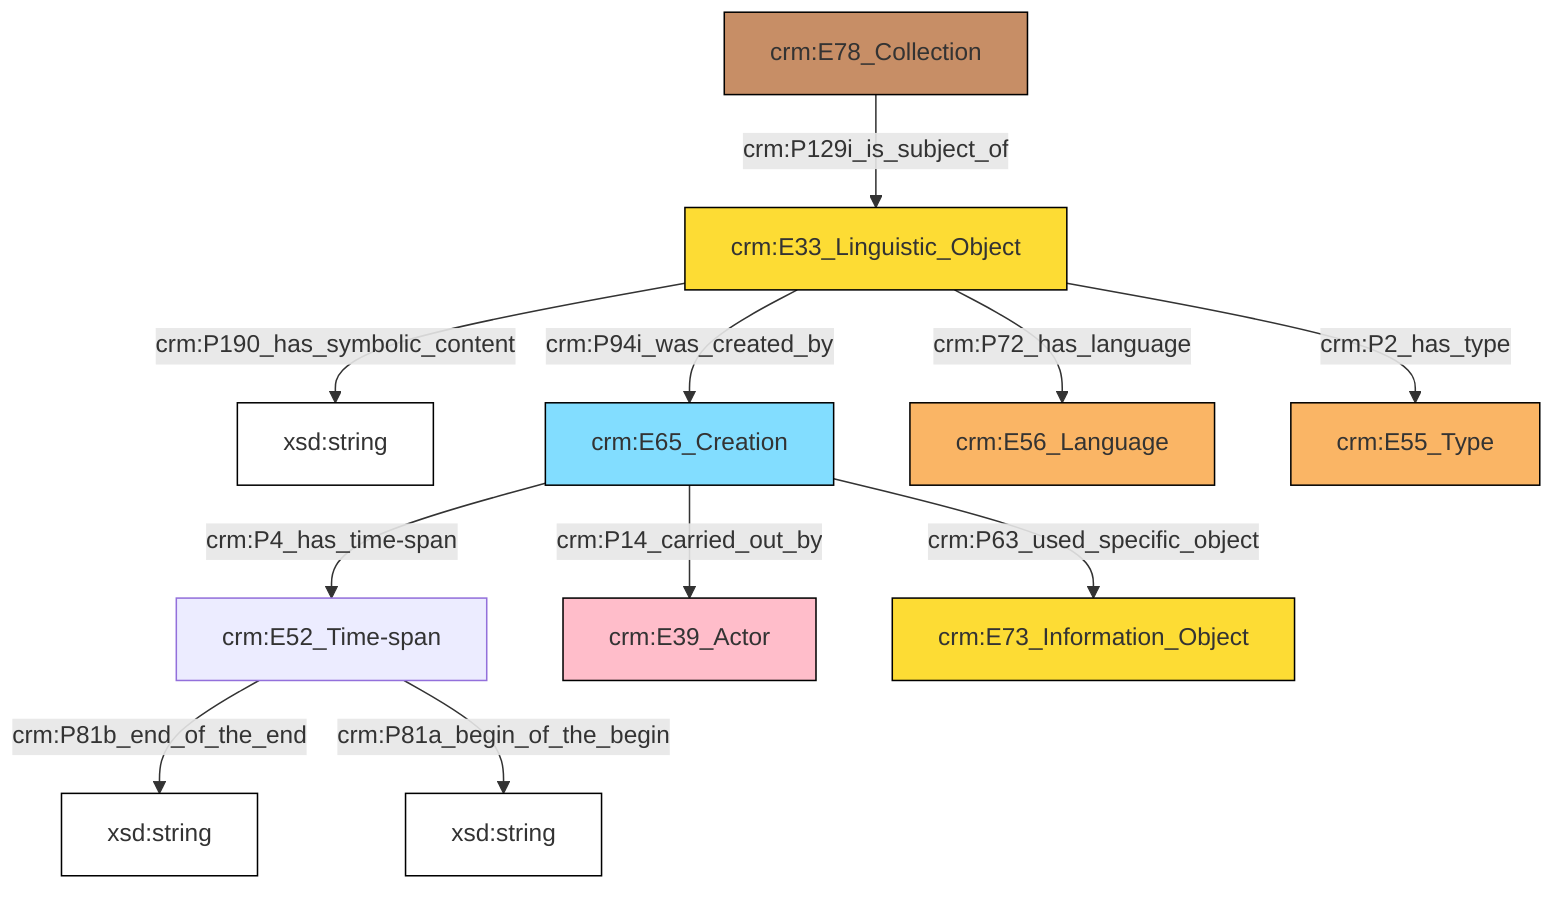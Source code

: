 flowchart TD
classDef Literal fill:#ffffff,stroke:#000000,color:;
classDef Literal_URI fill:#ffffff,stroke:#000000,color:;
classDef crm_E1_CRM_Entity fill:#ffffff,stroke:#000000,color:;
classDef crm_E1_CRM_Entity_URI fill:#ffffff,stroke:#000000,color:;
classDef crm_E2_Temporal_Entity fill:#82ddff,stroke:#000000,color:;
classDef crm_E2_Temporal_Entity_URI fill:#d2effa,stroke:#000000,color:;
classDef crm_E55_Type fill:#fab565,stroke:#000000,color:;
classDef crm_E55_Type_URI fill:#fde7ce,stroke:#000000,color:;
classDef crm_E52_Time-Span fill:#86bcc8,stroke:#000000,color:;
classDef crm_E52_Time-Span_URI fill:#dcebef,stroke:#000000,color:;
classDef crm_E41_Appellation fill:#fef3ba,stroke:#000000,color:;
classDef crm_E41_Appellation_URI fill:#fffae6,stroke:#000000,color:;
classDef crm_E53_Place fill:#94cc7d,stroke:#000000,color:;
classDef crm_E53_Place_URI fill:#e1f1da,stroke:#000000,color:;
classDef crm_E77_Persistent_Item fill:#ffffff,stroke:#000000,color:;
classDef crm_E77_Persistent_Item_URI fill:#ffffff,stroke:#000000,color:;
classDef crm_E28_Conceptual_Object fill:#fddc34,stroke:#000000,color:;
classDef crm_E28_Conceptual_Object_URI fill:#fef6cd,stroke:#000000,color:;
classDef crm_E18_Physical_Thing fill:#c78e66,stroke:#000000,color:;
classDef crm_E18_Physical_Thing_URI fill:#e3c8b5,stroke:#000000,color:;
classDef crm_E39_Actor fill:#ffbdca,stroke:#000000,color:;
classDef crm_E39_Actor_URI fill:#ffe6eb,stroke:#000000,color:;
classDef crm_E54_Dimension fill:#b8b8b8,stroke:#000000,color:;
classDef crm_E54_Dimension_URI fill:#f2f2f2,stroke:#000000,color:;
classDef crm_E92_Spacetime_Volume fill:#cc80ff,stroke:#000000,color:;
classDef crm_E92_Spacetime_Volume_URI fill:#ebccff,stroke:#000000,color:;
classDef crm_E59_Primitive_Value fill:#f0f0f0,stroke:#000000,color:;
classDef crm_E59_Primitive_Value_URI fill:#f2f2f2,stroke:#000000,color:;
classDef crm_PC0_Typed_CRM_Property fill:#ffffff,stroke:#000000,color:;
classDef crm_PC0_Typed_CRM_Property_URI fill:#ffffff,stroke:#000000,color:;
classDef Multi fill:#cccccc,stroke:#000000,color:;
classDef Multi_URI fill:#cccccc,stroke:#000000,color:;
0["crm:E78_Collection"]:::crm_E18_Physical_Thing -->|crm:P129i_is_subject_of| 1["crm:E33_Linguistic_Object"]:::crm_E28_Conceptual_Object
2["crm:E52_Time-span"]:::Default -->|crm:P81b_end_of_the_end| 3["xsd:string"]:::Literal
1["crm:E33_Linguistic_Object"]:::crm_E28_Conceptual_Object -->|crm:P190_has_symbolic_content| 7["xsd:string"]:::Literal
9["crm:E65_Creation"]:::crm_E2_Temporal_Entity -->|crm:P63_used_specific_object| 10["crm:E73_Information_Object"]:::crm_E28_Conceptual_Object
9["crm:E65_Creation"]:::crm_E2_Temporal_Entity -->|crm:P4_has_time-span| 2["crm:E52_Time-span"]:::Default
1["crm:E33_Linguistic_Object"]:::crm_E28_Conceptual_Object -->|crm:P72_has_language| 11["crm:E56_Language"]:::crm_E55_Type
1["crm:E33_Linguistic_Object"]:::crm_E28_Conceptual_Object -->|crm:P2_has_type| 15["crm:E55_Type"]:::crm_E55_Type
2["crm:E52_Time-span"]:::Default -->|crm:P81a_begin_of_the_begin| 16["xsd:string"]:::Literal
1["crm:E33_Linguistic_Object"]:::crm_E28_Conceptual_Object -->|crm:P94i_was_created_by| 9["crm:E65_Creation"]:::crm_E2_Temporal_Entity
9["crm:E65_Creation"]:::crm_E2_Temporal_Entity -->|crm:P14_carried_out_by| 4["crm:E39_Actor"]:::crm_E39_Actor